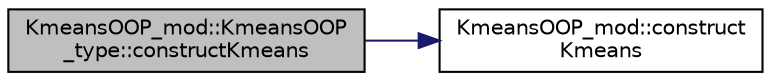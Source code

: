 digraph "KmeansOOP_mod::KmeansOOP_type::constructKmeans"
{
 // LATEX_PDF_SIZE
  edge [fontname="Helvetica",fontsize="10",labelfontname="Helvetica",labelfontsize="10"];
  node [fontname="Helvetica",fontsize="10",shape=record];
  rankdir="LR";
  Node1 [label="KmeansOOP_mod::KmeansOOP\l_type::constructKmeans",height=0.2,width=0.4,color="black", fillcolor="grey75", style="filled", fontcolor="black",tooltip="Construct and return an object of KmeansOOP_type class. Note that this constructor solely allocates t..."];
  Node1 -> Node2 [color="midnightblue",fontsize="10",style="solid",fontname="Helvetica"];
  Node2 [label="KmeansOOP_mod::construct\lKmeans",height=0.2,width=0.4,color="black", fillcolor="white", style="filled",URL="$namespaceKmeansOOP__mod.html#a282455f503f1a3c179dd0412023d603a",tooltip="Construct and return an object of KmeansOOP_type class. Note that this constructor solely allocates t..."];
}
